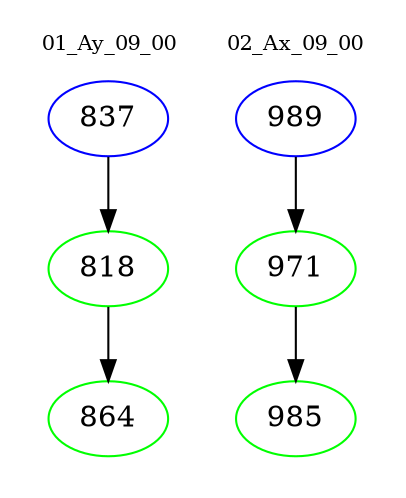 digraph{
subgraph cluster_0 {
color = white
label = "01_Ay_09_00";
fontsize=10;
T0_837 [label="837", color="blue"]
T0_837 -> T0_818 [color="black"]
T0_818 [label="818", color="green"]
T0_818 -> T0_864 [color="black"]
T0_864 [label="864", color="green"]
}
subgraph cluster_1 {
color = white
label = "02_Ax_09_00";
fontsize=10;
T1_989 [label="989", color="blue"]
T1_989 -> T1_971 [color="black"]
T1_971 [label="971", color="green"]
T1_971 -> T1_985 [color="black"]
T1_985 [label="985", color="green"]
}
}
